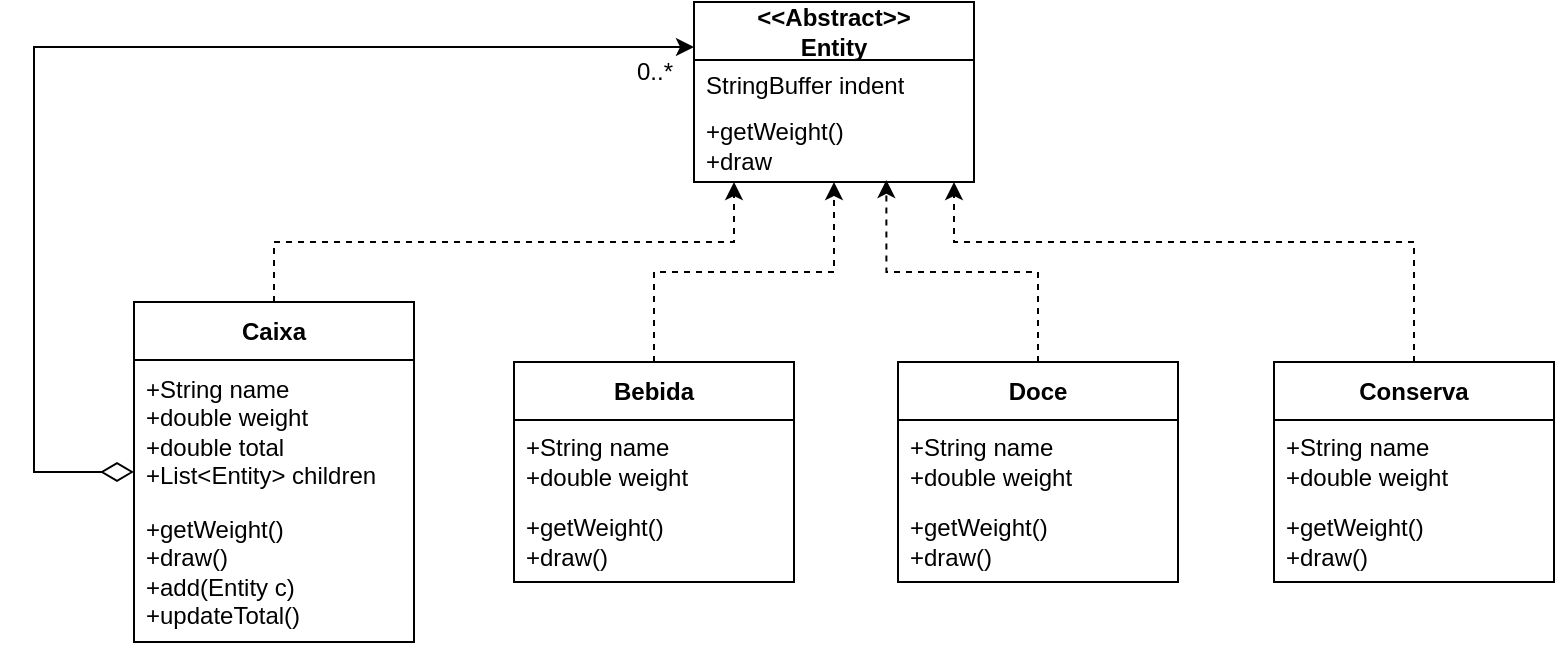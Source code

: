 <mxfile version="21.1.8" type="device">
  <diagram name="Página-1" id="xp7kqNsgJF2gR9Tos18M">
    <mxGraphModel dx="1633" dy="545" grid="1" gridSize="10" guides="1" tooltips="1" connect="1" arrows="1" fold="1" page="1" pageScale="1" pageWidth="583" pageHeight="827" math="0" shadow="0">
      <root>
        <mxCell id="0" />
        <mxCell id="1" parent="0" />
        <mxCell id="7Tln2QZeFIZCs1GfX04h-1" value="&amp;lt;&amp;lt;Abstract&amp;gt;&amp;gt;&lt;br&gt;Entity" style="swimlane;fontStyle=1;align=center;verticalAlign=middle;childLayout=stackLayout;horizontal=1;startSize=29;horizontalStack=0;resizeParent=1;resizeParentMax=0;resizeLast=0;collapsible=0;marginBottom=0;html=1;whiteSpace=wrap;" vertex="1" parent="1">
          <mxGeometry x="190" y="80" width="140" height="90" as="geometry" />
        </mxCell>
        <mxCell id="7Tln2QZeFIZCs1GfX04h-2" value="StringBuffer indent" style="text;html=1;strokeColor=none;fillColor=none;align=left;verticalAlign=middle;spacingLeft=4;spacingRight=4;overflow=hidden;rotatable=0;points=[[0,0.5],[1,0.5]];portConstraint=eastwest;whiteSpace=wrap;" vertex="1" parent="7Tln2QZeFIZCs1GfX04h-1">
          <mxGeometry y="29" width="140" height="25" as="geometry" />
        </mxCell>
        <mxCell id="7Tln2QZeFIZCs1GfX04h-3" value="+getWeight()&lt;br&gt;+draw" style="text;html=1;strokeColor=none;fillColor=none;align=left;verticalAlign=middle;spacingLeft=4;spacingRight=4;overflow=hidden;rotatable=0;points=[[0,0.5],[1,0.5]];portConstraint=eastwest;whiteSpace=wrap;" vertex="1" parent="7Tln2QZeFIZCs1GfX04h-1">
          <mxGeometry y="54" width="140" height="36" as="geometry" />
        </mxCell>
        <mxCell id="7Tln2QZeFIZCs1GfX04h-9" style="edgeStyle=orthogonalEdgeStyle;rounded=0;orthogonalLoop=1;jettySize=auto;html=1;dashed=1;" edge="1" parent="1" source="7Tln2QZeFIZCs1GfX04h-4" target="7Tln2QZeFIZCs1GfX04h-1">
          <mxGeometry relative="1" as="geometry">
            <Array as="points">
              <mxPoint x="-20" y="200" />
              <mxPoint x="210" y="200" />
            </Array>
          </mxGeometry>
        </mxCell>
        <mxCell id="7Tln2QZeFIZCs1GfX04h-10" style="edgeStyle=orthogonalEdgeStyle;rounded=0;orthogonalLoop=1;jettySize=auto;html=1;entryX=0;entryY=0.25;entryDx=0;entryDy=0;startArrow=diamondThin;startFill=0;startSize=14;" edge="1" parent="1" source="7Tln2QZeFIZCs1GfX04h-4" target="7Tln2QZeFIZCs1GfX04h-1">
          <mxGeometry relative="1" as="geometry">
            <Array as="points">
              <mxPoint x="-140" y="315" />
              <mxPoint x="-140" y="103" />
            </Array>
          </mxGeometry>
        </mxCell>
        <mxCell id="7Tln2QZeFIZCs1GfX04h-4" value="Caixa" style="swimlane;fontStyle=1;align=center;verticalAlign=middle;childLayout=stackLayout;horizontal=1;startSize=29;horizontalStack=0;resizeParent=1;resizeParentMax=0;resizeLast=0;collapsible=0;marginBottom=0;html=1;whiteSpace=wrap;" vertex="1" parent="1">
          <mxGeometry x="-90" y="230" width="140" height="170" as="geometry" />
        </mxCell>
        <mxCell id="7Tln2QZeFIZCs1GfX04h-5" value="+String name&lt;br&gt;+double weight&lt;br&gt;+double total&lt;br&gt;+List&amp;lt;Entity&amp;gt; children" style="text;html=1;strokeColor=none;fillColor=none;align=left;verticalAlign=middle;spacingLeft=4;spacingRight=4;overflow=hidden;rotatable=0;points=[[0,0.5],[1,0.5]];portConstraint=eastwest;whiteSpace=wrap;" vertex="1" parent="7Tln2QZeFIZCs1GfX04h-4">
          <mxGeometry y="29" width="140" height="71" as="geometry" />
        </mxCell>
        <mxCell id="7Tln2QZeFIZCs1GfX04h-6" value="+getWeight()&lt;br&gt;+draw()&lt;br&gt;+add(Entity c)&lt;br&gt;+updateTotal()" style="text;html=1;strokeColor=none;fillColor=none;align=left;verticalAlign=middle;spacingLeft=4;spacingRight=4;overflow=hidden;rotatable=0;points=[[0,0.5],[1,0.5]];portConstraint=eastwest;whiteSpace=wrap;" vertex="1" parent="7Tln2QZeFIZCs1GfX04h-4">
          <mxGeometry y="100" width="140" height="70" as="geometry" />
        </mxCell>
        <mxCell id="7Tln2QZeFIZCs1GfX04h-11" value="0..*" style="text;html=1;align=center;verticalAlign=middle;resizable=0;points=[];autosize=1;strokeColor=none;fillColor=none;" vertex="1" parent="1">
          <mxGeometry x="150" y="100" width="40" height="30" as="geometry" />
        </mxCell>
        <mxCell id="7Tln2QZeFIZCs1GfX04h-15" style="edgeStyle=orthogonalEdgeStyle;rounded=0;orthogonalLoop=1;jettySize=auto;html=1;dashed=1;" edge="1" parent="1" source="7Tln2QZeFIZCs1GfX04h-12" target="7Tln2QZeFIZCs1GfX04h-1">
          <mxGeometry relative="1" as="geometry" />
        </mxCell>
        <mxCell id="7Tln2QZeFIZCs1GfX04h-12" value="Bebida" style="swimlane;fontStyle=1;align=center;verticalAlign=middle;childLayout=stackLayout;horizontal=1;startSize=29;horizontalStack=0;resizeParent=1;resizeParentMax=0;resizeLast=0;collapsible=0;marginBottom=0;html=1;whiteSpace=wrap;" vertex="1" parent="1">
          <mxGeometry x="100" y="260" width="140" height="110" as="geometry" />
        </mxCell>
        <mxCell id="7Tln2QZeFIZCs1GfX04h-13" value="+String name&lt;br&gt;+double weight&lt;br&gt;" style="text;html=1;strokeColor=none;fillColor=none;align=left;verticalAlign=middle;spacingLeft=4;spacingRight=4;overflow=hidden;rotatable=0;points=[[0,0.5],[1,0.5]];portConstraint=eastwest;whiteSpace=wrap;" vertex="1" parent="7Tln2QZeFIZCs1GfX04h-12">
          <mxGeometry y="29" width="140" height="41" as="geometry" />
        </mxCell>
        <mxCell id="7Tln2QZeFIZCs1GfX04h-14" value="+getWeight()&lt;br&gt;+draw()" style="text;html=1;strokeColor=none;fillColor=none;align=left;verticalAlign=middle;spacingLeft=4;spacingRight=4;overflow=hidden;rotatable=0;points=[[0,0.5],[1,0.5]];portConstraint=eastwest;whiteSpace=wrap;" vertex="1" parent="7Tln2QZeFIZCs1GfX04h-12">
          <mxGeometry y="70" width="140" height="40" as="geometry" />
        </mxCell>
        <mxCell id="7Tln2QZeFIZCs1GfX04h-23" style="edgeStyle=orthogonalEdgeStyle;rounded=0;orthogonalLoop=1;jettySize=auto;html=1;entryX=0.687;entryY=0.972;entryDx=0;entryDy=0;entryPerimeter=0;dashed=1;" edge="1" parent="1" source="7Tln2QZeFIZCs1GfX04h-17" target="7Tln2QZeFIZCs1GfX04h-3">
          <mxGeometry relative="1" as="geometry" />
        </mxCell>
        <mxCell id="7Tln2QZeFIZCs1GfX04h-17" value="Doce" style="swimlane;fontStyle=1;align=center;verticalAlign=middle;childLayout=stackLayout;horizontal=1;startSize=29;horizontalStack=0;resizeParent=1;resizeParentMax=0;resizeLast=0;collapsible=0;marginBottom=0;html=1;whiteSpace=wrap;" vertex="1" parent="1">
          <mxGeometry x="292" y="260" width="140" height="110" as="geometry" />
        </mxCell>
        <mxCell id="7Tln2QZeFIZCs1GfX04h-18" value="+String name&lt;br&gt;+double weight&lt;br&gt;" style="text;html=1;strokeColor=none;fillColor=none;align=left;verticalAlign=middle;spacingLeft=4;spacingRight=4;overflow=hidden;rotatable=0;points=[[0,0.5],[1,0.5]];portConstraint=eastwest;whiteSpace=wrap;" vertex="1" parent="7Tln2QZeFIZCs1GfX04h-17">
          <mxGeometry y="29" width="140" height="41" as="geometry" />
        </mxCell>
        <mxCell id="7Tln2QZeFIZCs1GfX04h-19" value="+getWeight()&lt;br&gt;+draw()" style="text;html=1;strokeColor=none;fillColor=none;align=left;verticalAlign=middle;spacingLeft=4;spacingRight=4;overflow=hidden;rotatable=0;points=[[0,0.5],[1,0.5]];portConstraint=eastwest;whiteSpace=wrap;" vertex="1" parent="7Tln2QZeFIZCs1GfX04h-17">
          <mxGeometry y="70" width="140" height="40" as="geometry" />
        </mxCell>
        <mxCell id="7Tln2QZeFIZCs1GfX04h-25" style="edgeStyle=orthogonalEdgeStyle;rounded=0;orthogonalLoop=1;jettySize=auto;html=1;dashed=1;" edge="1" parent="1" source="7Tln2QZeFIZCs1GfX04h-20" target="7Tln2QZeFIZCs1GfX04h-1">
          <mxGeometry relative="1" as="geometry">
            <Array as="points">
              <mxPoint x="550" y="200" />
              <mxPoint x="320" y="200" />
            </Array>
          </mxGeometry>
        </mxCell>
        <mxCell id="7Tln2QZeFIZCs1GfX04h-20" value="Conserva" style="swimlane;fontStyle=1;align=center;verticalAlign=middle;childLayout=stackLayout;horizontal=1;startSize=29;horizontalStack=0;resizeParent=1;resizeParentMax=0;resizeLast=0;collapsible=0;marginBottom=0;html=1;whiteSpace=wrap;" vertex="1" parent="1">
          <mxGeometry x="480" y="260" width="140" height="110" as="geometry" />
        </mxCell>
        <mxCell id="7Tln2QZeFIZCs1GfX04h-21" value="+String name&lt;br&gt;+double weight&lt;br&gt;" style="text;html=1;strokeColor=none;fillColor=none;align=left;verticalAlign=middle;spacingLeft=4;spacingRight=4;overflow=hidden;rotatable=0;points=[[0,0.5],[1,0.5]];portConstraint=eastwest;whiteSpace=wrap;" vertex="1" parent="7Tln2QZeFIZCs1GfX04h-20">
          <mxGeometry y="29" width="140" height="41" as="geometry" />
        </mxCell>
        <mxCell id="7Tln2QZeFIZCs1GfX04h-22" value="+getWeight()&lt;br&gt;+draw()" style="text;html=1;strokeColor=none;fillColor=none;align=left;verticalAlign=middle;spacingLeft=4;spacingRight=4;overflow=hidden;rotatable=0;points=[[0,0.5],[1,0.5]];portConstraint=eastwest;whiteSpace=wrap;" vertex="1" parent="7Tln2QZeFIZCs1GfX04h-20">
          <mxGeometry y="70" width="140" height="40" as="geometry" />
        </mxCell>
      </root>
    </mxGraphModel>
  </diagram>
</mxfile>
